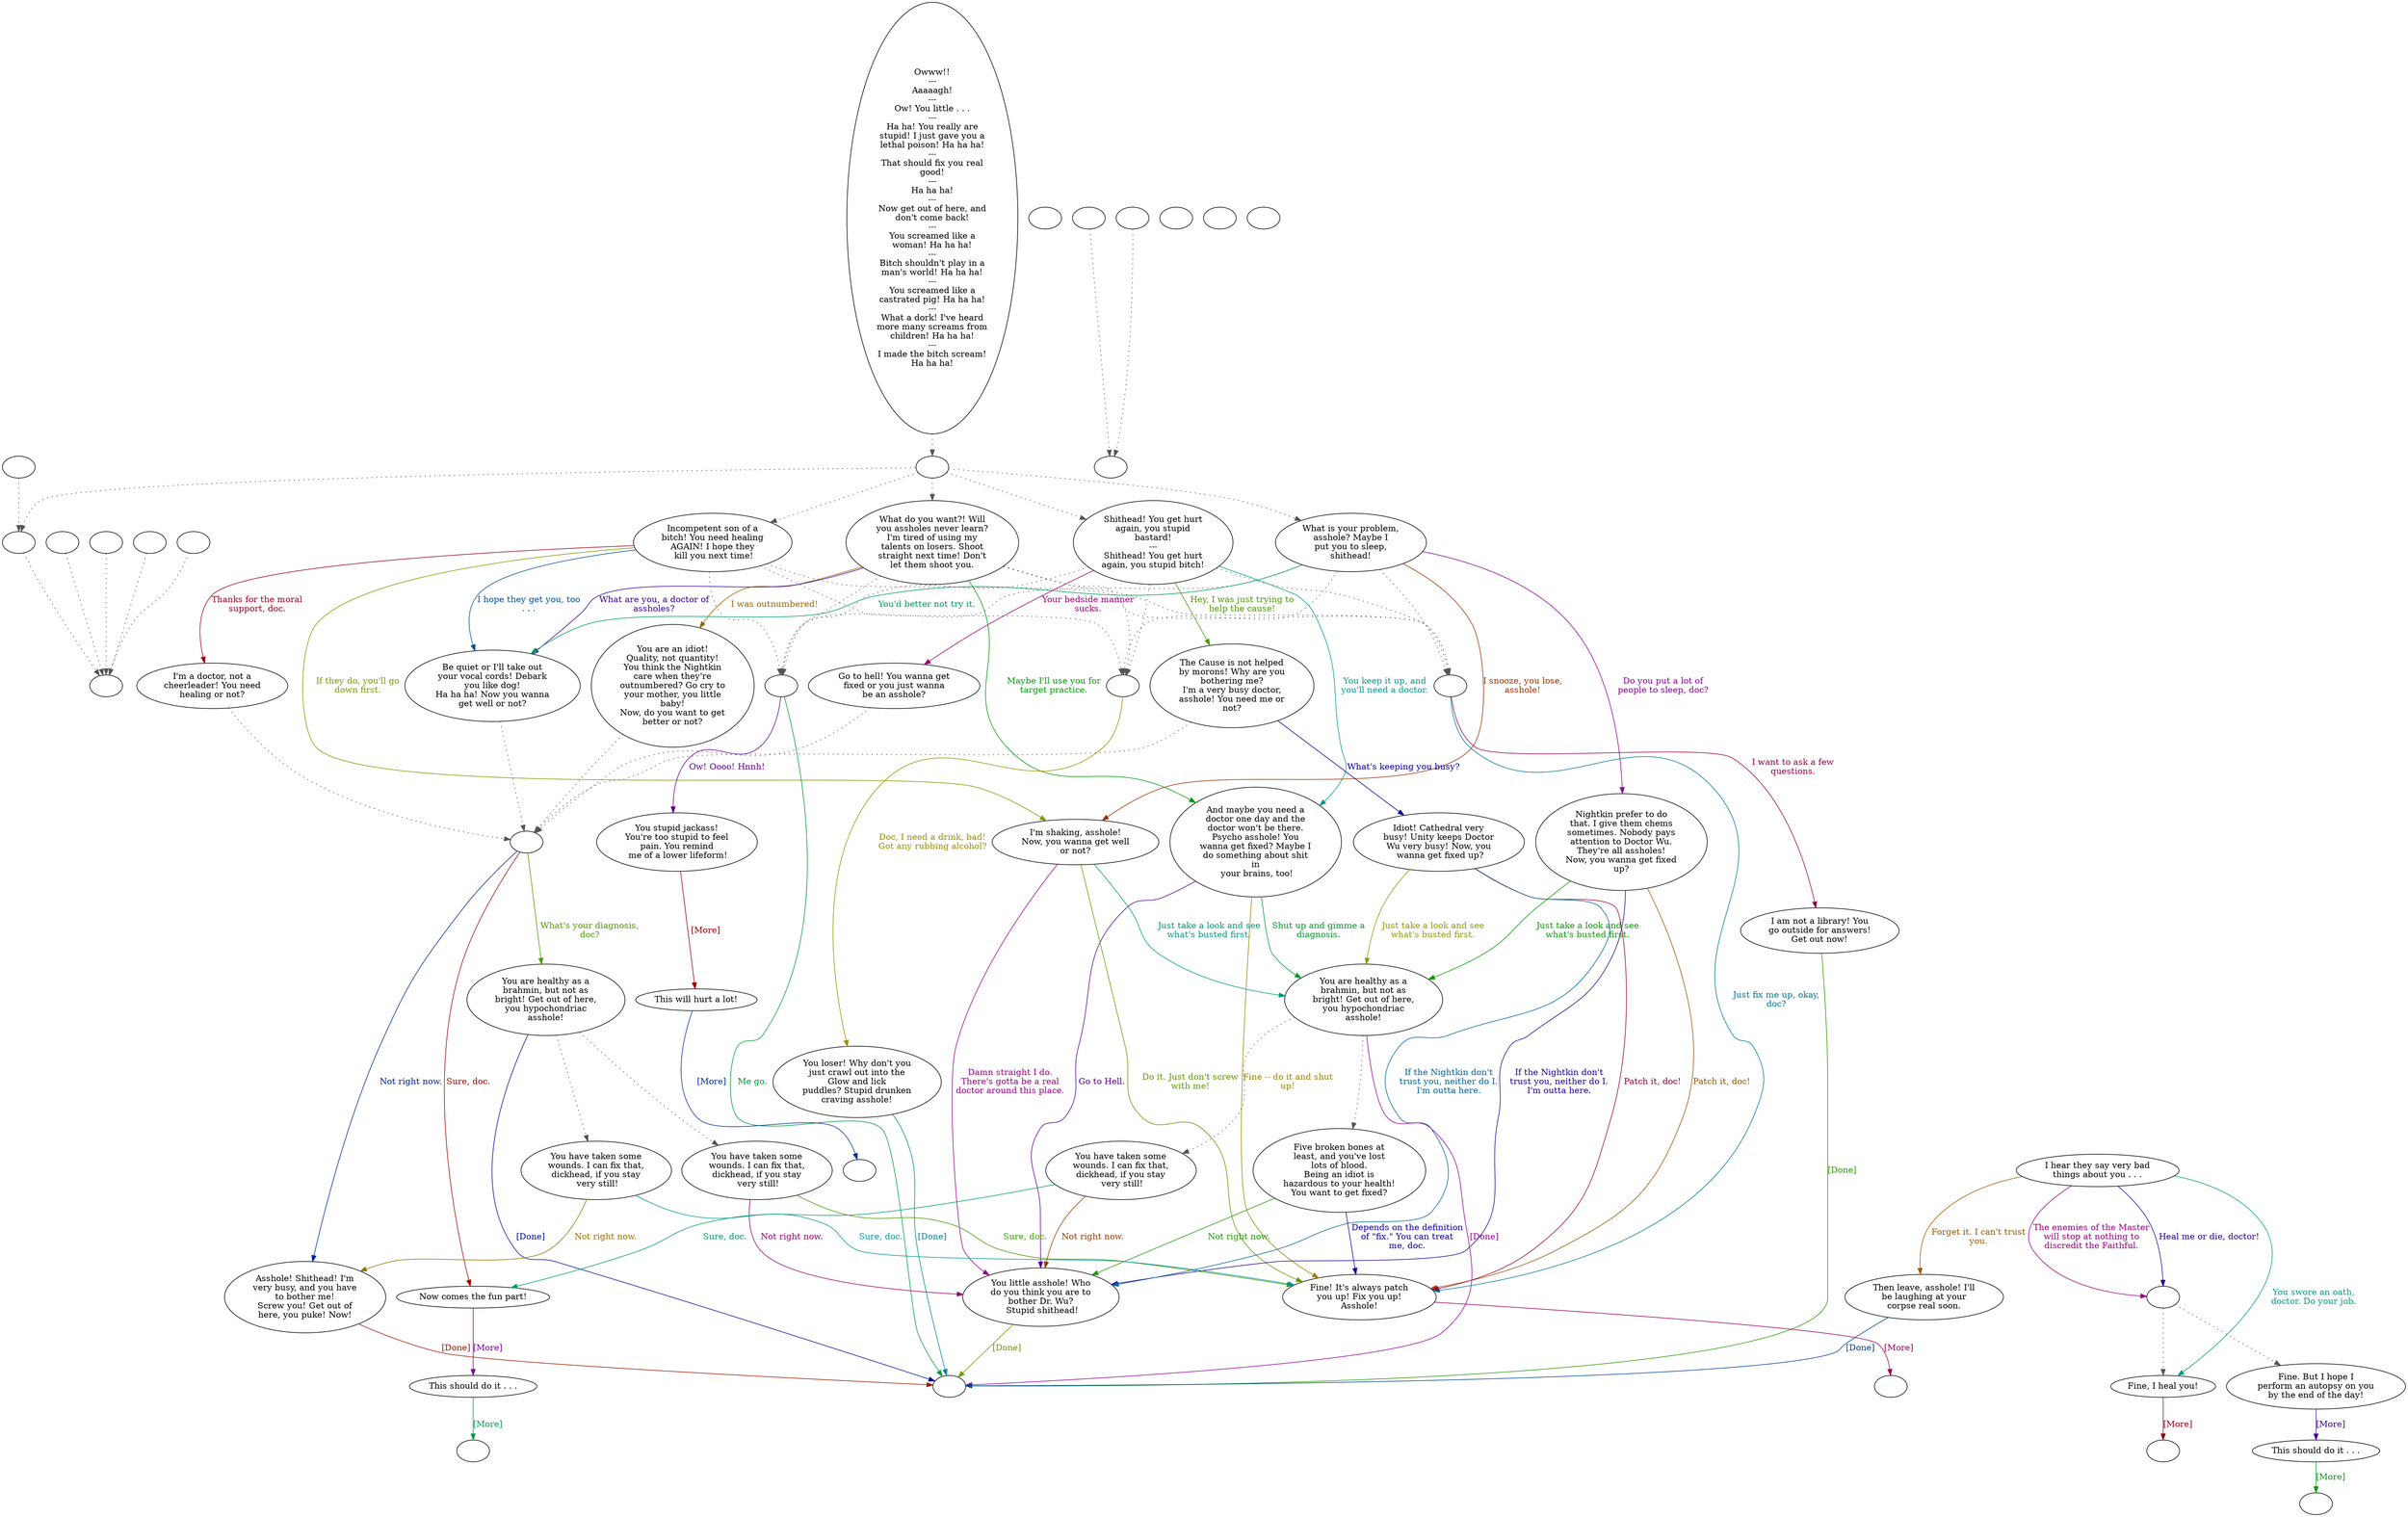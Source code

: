 digraph DOCWU {
  "start" [style=filled       fillcolor="#FFFFFF"       color="#000000"]
  "start" -> "do_dialogue" [style=dotted color="#555555"]
  "start" [label="Owww!!\n---\nAaaaagh!\n---\nOw! You little . . .\n---\nHa ha! You really are\nstupid! I just gave you a\nlethal poison! Ha ha ha!\n---\nThat should fix you real\ngood!\n---\nHa ha ha!\n---\nNow get out of here, and\ndon't come back!\n---\nYou screamed like a\nwoman! Ha ha ha!\n---\nBitch shouldn't play in a\nman's world! Ha ha ha!\n---\nYou screamed like a\ncastrated pig! Ha ha ha!\n---\nWhat a dork! I've heard\nmore many screams from\nchildren! Ha ha ha!\n---\nI made the bitch scream!\nHa ha ha!"]
  "do_dialogue" [style=filled       fillcolor="#FFFFFF"       color="#000000"]
  "do_dialogue" -> "get_reaction" [style=dotted color="#555555"]
  "do_dialogue" -> "DocWu00" [style=dotted color="#555555"]
  "do_dialogue" -> "DocWu01" [style=dotted color="#555555"]
  "do_dialogue" -> "DocWu02" [style=dotted color="#555555"]
  "do_dialogue" -> "DocWu03" [style=dotted color="#555555"]
  "do_dialogue" [label=""]
  "social_skills" [style=filled       fillcolor="#FFFFFF"       color="#000000"]
  "social_skills" -> "get_reaction" [style=dotted color="#555555"]
  "social_skills" [label=""]
  "DocWu00" [style=filled       fillcolor="#FFFFFF"       color="#000000"]
  "DocWu00" -> "DocWuOpts1" [style=dotted color="#555555"]
  "DocWu00" -> "DocWuOpts2" [style=dotted color="#555555"]
  "DocWu00" -> "DocWuOpts3" [style=dotted color="#555555"]
  "DocWu00" [label="Shithead! You get hurt\nagain, you stupid\nbastard!\n---\nShithead! You get hurt\nagain, you stupid bitch!"]
  "DocWu00" -> "DocWu04" [label="Hey, I was just trying to\nhelp the cause!" color="#499900" fontcolor="#499900"]
  "DocWu00" -> "DocWu07" [label="Your bedside manner\nsucks." color="#990076" fontcolor="#990076"]
  "DocWu00" -> "DocWu09" [label="You keep it up, and\nyou'll need a doctor." color="#009990" fontcolor="#009990"]
  "DocWu01" [style=filled       fillcolor="#FFFFFF"       color="#000000"]
  "DocWu01" -> "DocWuOpts1" [style=dotted color="#555555"]
  "DocWu01" -> "DocWuOpts2" [style=dotted color="#555555"]
  "DocWu01" -> "DocWuOpts3" [style=dotted color="#555555"]
  "DocWu01" [label="What do you want?! Will\nyou assholes never learn?\nI'm tired of using my\ntalents on losers. Shoot\nstraight next time! Don't\nlet them shoot you."]
  "DocWu01" -> "DocWu11" [label="I was outnumbered!" color="#996300" fontcolor="#996300"]
  "DocWu01" -> "DocWu12" [label="What are you, a doctor of\nassholes?" color="#360099" fontcolor="#360099"]
  "DocWu01" -> "DocWu09" [label="Maybe I'll use you for\ntarget practice." color="#00990A" fontcolor="#00990A"]
  "DocWu02" [style=filled       fillcolor="#FFFFFF"       color="#000000"]
  "DocWu02" -> "DocWuOpts1" [style=dotted color="#555555"]
  "DocWu02" -> "DocWuOpts2" [style=dotted color="#555555"]
  "DocWu02" -> "DocWuOpts3" [style=dotted color="#555555"]
  "DocWu02" [label="Incompetent son of a\nbitch! You need healing\nAGAIN! I hope they\n kill you next time!"]
  "DocWu02" -> "DocWu13" [label="Thanks for the moral\nsupport, doc." color="#990023" fontcolor="#990023"]
  "DocWu02" -> "DocWu12" [label="I hope they get you, too\n. . ." color="#004F99" fontcolor="#004F99"]
  "DocWu02" -> "DocWu14" [label="If they do, you'll go\ndown first." color="#7C9900" fontcolor="#7C9900"]
  "DocWu03" [style=filled       fillcolor="#FFFFFF"       color="#000000"]
  "DocWu03" -> "DocWuOpts1" [style=dotted color="#555555"]
  "DocWu03" -> "DocWuOpts2" [style=dotted color="#555555"]
  "DocWu03" -> "DocWuOpts3" [style=dotted color="#555555"]
  "DocWu03" [label="What is your problem,\nasshole? Maybe I\nput you to sleep,\nshithead!"]
  "DocWu03" -> "DocWu15" [label="Do you put a lot of\npeople to sleep, doc?" color="#890099" fontcolor="#890099"]
  "DocWu03" -> "DocWu12" [label="You'd better not try it." color="#00995D" fontcolor="#00995D"]
  "DocWu03" -> "DocWu14" [label="I snooze, you lose,\nasshole!" color="#993000" fontcolor="#993000"]
  "DocWu04" [style=filled       fillcolor="#FFFFFF"       color="#000000"]
  "DocWu04" -> "DocWuOpts4" [style=dotted color="#555555"]
  "DocWu04" [label="The Cause is not helped\nby morons! Why are you\nbothering me?\nI'm a very busy doctor,\nasshole! You need me or\nnot?"]
  "DocWu04" -> "DocWu16" [label="What's keeping you busy?" color="#030099" fontcolor="#030099"]
  "DocWu05" [style=filled       fillcolor="#FFFFFF"       color="#000000"]
  "DocWu05" [label="I am not a library! You\ngo outside for answers!\nGet out now!"]
  "DocWu05" -> "DocWuEnd" [label="[Done]" color="#299900" fontcolor="#299900"]
  "DocWu06" [style=filled       fillcolor="#FFFFFF"       color="#000000"]
  "DocWu06" [label="Fine! It's always patch\nyou up! Fix you up!\nAsshole!"]
  "DocWu06" -> "DocWu06a" [label="[More]" color="#990056" fontcolor="#990056"]
  "DocWu06a" [style=filled       fillcolor="#FFFFFF"       color="#000000"]
  "DocWu06a" [label=""]
  "DocWu07" [style=filled       fillcolor="#FFFFFF"       color="#000000"]
  "DocWu07" -> "DocWuOpts4" [style=dotted color="#555555"]
  "DocWu07" [label="Go to hell! You wanna get\nfixed or you just wanna\nbe an asshole?"]
  "DocWu08" [style=filled       fillcolor="#FFFFFF"       color="#000000"]
  "DocWu08" [label="You loser! Why don't you\njust crawl out into the\nGlow and lick\npuddles? Stupid drunken\ncraving asshole!"]
  "DocWu08" -> "DocWuEnd" [label="[Done]" color="#008399" fontcolor="#008399"]
  "DocWu09" [style=filled       fillcolor="#FFFFFF"       color="#000000"]
  "DocWu09" [label="And maybe you need a\ndoctor one day and the\ndoctor won't be there.\nPsycho asshole! You\nwanna get fixed? Maybe I\ndo something about shit\nin\n your brains, too!"]
  "DocWu09" -> "DocWu06" [label="Fine -- do it and shut\nup!" color="#998300" fontcolor="#998300"]
  "DocWu09" -> "DocWu23" [label="Go to Hell." color="#560099" fontcolor="#560099"]
  "DocWu09" -> "DocWu24" [label="Shut up and gimme a\ndiagnosis." color="#009929" fontcolor="#009929"]
  "DocWu10" [style=filled       fillcolor="#FFFFFF"       color="#000000"]
  "DocWu10" [label="You stupid jackass!\nYou're too stupid to feel\npain. You remind\n me of a lower lifeform!"]
  "DocWu10" -> "DocWu10a" [label="[More]" color="#990003" fontcolor="#990003"]
  "DocWu10a" [style=filled       fillcolor="#FFFFFF"       color="#000000"]
  "DocWu10a" [label="This will hurt a lot!"]
  "DocWu10a" -> "DocWu10c" [label="[More]" color="#003099" fontcolor="#003099"]
  "DocWu10b" [style=filled       fillcolor="#FFFFFF"       color="#000000"]
  "DocWu10b" [label=""]
  "DocWu10c" [style=filled       fillcolor="#FFFFFF"       color="#000000"]
  "DocWu10c" [label=""]
  "DocWu11" [style=filled       fillcolor="#FFFFFF"       color="#000000"]
  "DocWu11" -> "DocWuOpts4" [style=dotted color="#555555"]
  "DocWu11" [label="You are an idiot!\nQuality, not quantity!\nYou think the Nightkin\ncare when they're\noutnumbered? Go cry to\nyour mother, you little\nbaby!\nNow, do you want to get\nbetter or not?"]
  "DocWu12" [style=filled       fillcolor="#FFFFFF"       color="#000000"]
  "DocWu12" -> "DocWuOpts4" [style=dotted color="#555555"]
  "DocWu12" [label="Be quiet or I'll take out\nyour vocal cords! Debark\nyou like dog!\nHa ha ha! Now you wanna\nget well or not?"]
  "DocWu13" [style=filled       fillcolor="#FFFFFF"       color="#000000"]
  "DocWu13" -> "DocWuOpts4" [style=dotted color="#555555"]
  "DocWu13" [label="I'm a doctor, not a\ncheerleader! You need\nhealing or not?"]
  "DocWu14" [style=filled       fillcolor="#FFFFFF"       color="#000000"]
  "DocWu14" [label="I'm shaking, asshole!\nNow, you wanna get well\nor not?"]
  "DocWu14" -> "DocWu06" [label="Do it. Just don't screw\nwith me!" color="#5C9900" fontcolor="#5C9900"]
  "DocWu14" -> "DocWu23" [label="Damn straight I do.\nThere's gotta be a real\ndoctor around this place." color="#990089" fontcolor="#990089"]
  "DocWu14" -> "DocWu24" [label="Just take a look and see\nwhat's busted first." color="#00997C" fontcolor="#00997C"]
  "DocWu15" [style=filled       fillcolor="#FFFFFF"       color="#000000"]
  "DocWu15" [label="Nightkin prefer to do\nthat. I give them chems\nsometimes. Nobody pays\nattention to Doctor Wu.\nThey're all assholes!\nNow, you wanna get fixed\nup?"]
  "DocWu15" -> "DocWu06" [label="Patch it, doc!" color="#995000" fontcolor="#995000"]
  "DocWu15" -> "DocWu23" [label="If the Nightkin don't\ntrust you, neither do I.\nI'm outta here." color="#230099" fontcolor="#230099"]
  "DocWu15" -> "DocWu24" [label="Just take a look and see\nwhat's busted first." color="#0A9900" fontcolor="#0A9900"]
  "DocWu16" [style=filled       fillcolor="#FFFFFF"       color="#000000"]
  "DocWu16" [label="Idiot! Cathedral very\nbusy! Unity keeps Doctor\nWu very busy! Now, you\n wanna get fixed up?"]
  "DocWu16" -> "DocWu06" [label="Patch it, doc!" color="#990036" fontcolor="#990036"]
  "DocWu16" -> "DocWu23" [label="If the Nightkin don't\ntrust you, neither do I.\nI'm outta here." color="#006399" fontcolor="#006399"]
  "DocWu16" -> "DocWu24" [label="Just take a look and see\nwhat's busted first." color="#909900" fontcolor="#909900"]
  "DocWu17" [style=filled       fillcolor="#FFFFFF"       color="#000000"]
  "DocWu17" [label="Now comes the fun part!"]
  "DocWu17" -> "DocWu17a" [label="[More]" color="#760099" fontcolor="#760099"]
  "DocWu17a" [style=filled       fillcolor="#FFFFFF"       color="#000000"]
  "DocWu17a" [label="This should do it . . ."]
  "DocWu17a" -> "DocWu17b" [label="[More]" color="#009949" fontcolor="#009949"]
  "DocWu17b" [style=filled       fillcolor="#FFFFFF"       color="#000000"]
  "DocWu17b" [label=""]
  "DocWu18" [style=filled       fillcolor="#FFFFFF"       color="#000000"]
  "DocWu18" [label="Asshole! Shithead! I'm\nvery busy, and you have\nto bother me!\nScrew you! Get out of\nhere, you puke! Now!"]
  "DocWu18" -> "DocWuEnd" [label="[Done]" color="#991C00" fontcolor="#991C00"]
  "DocWu19" [style=filled       fillcolor="#FFFFFF"       color="#000000"]
  "DocWu19" -> "DocWu19a" [style=dotted color="#555555"]
  "DocWu19" -> "DocWu19b" [style=dotted color="#555555"]
  "DocWu19" [label="You are healthy as a\nbrahmin, but not as\nbright! Get out of here,\nyou hypochondriac\nasshole!"]
  "DocWu19" -> "DocWuEnd" [label="[Done]" color="#001099" fontcolor="#001099"]
  "DocWu19a" [style=filled       fillcolor="#FFFFFF"       color="#000000"]
  "DocWu19a" [label="You have taken some\nwounds. I can fix that,\ndickhead, if you stay\n very still!"]
  "DocWu19a" -> "DocWu06" [label="Sure, doc." color="#3D9900" fontcolor="#3D9900"]
  "DocWu19a" -> "DocWu23" [label="Not right now." color="#99006A" fontcolor="#99006A"]
  "DocWu19b" [style=filled       fillcolor="#FFFFFF"       color="#000000"]
  "DocWu19b" [label="You have taken some\nwounds. I can fix that,\ndickhead, if you stay\n very still!"]
  "DocWu19b" -> "DocWu06" [label="Sure, doc." color="#009699" fontcolor="#009699"]
  "DocWu19b" -> "DocWu18" [label="Not right now." color="#996F00" fontcolor="#996F00"]
  "DocWu20" [style=filled       fillcolor="#FFFFFF"       color="#000000"]
  "DocWu20" [label="Fine. But I hope I\nperform an autopsy on you\nby the end of the day!"]
  "DocWu20" -> "DocWu20a" [label="[More]" color="#430099" fontcolor="#430099"]
  "DocWu20a" [style=filled       fillcolor="#FFFFFF"       color="#000000"]
  "DocWu20a" [label="This should do it . . ."]
  "DocWu20a" -> "DocWu20b" [label="[More]" color="#009916" fontcolor="#009916"]
  "DocWu20b" [style=filled       fillcolor="#FFFFFF"       color="#000000"]
  "DocWu20b" [label=""]
  "DocWu21" [style=filled       fillcolor="#FFFFFF"       color="#000000"]
  "DocWu21" [label="Fine, I heal you!"]
  "DocWu21" -> "DocWu21a" [label="[More]" color="#990017" fontcolor="#990017"]
  "DocWu21a" [style=filled       fillcolor="#FFFFFF"       color="#000000"]
  "DocWu21a" [label=""]
  "DocWu22" [style=filled       fillcolor="#FFFFFF"       color="#000000"]
  "DocWu22" [label="Then leave, asshole! I'll\nbe laughing at your\ncorpse real soon."]
  "DocWu22" -> "DocWuEnd" [label="[Done]" color="#004399" fontcolor="#004399"]
  "DocWu23" [style=filled       fillcolor="#FFFFFF"       color="#000000"]
  "DocWu23" [label="You little asshole! Who\ndo you think you are to\nbother Dr. Wu?\n Stupid shithead!"]
  "DocWu23" -> "DocWuEnd" [label="[Done]" color="#709900" fontcolor="#709900"]
  "DocWu24" [style=filled       fillcolor="#FFFFFF"       color="#000000"]
  "DocWu24" -> "DocWu24a" [style=dotted color="#555555"]
  "DocWu24" -> "DocWu24b" [style=dotted color="#555555"]
  "DocWu24" [label="You are healthy as a\nbrahmin, but not as\nbright! Get out of here,\nyou hypochondriac\nasshole!"]
  "DocWu24" -> "DocWuEnd" [label="[Done]" color="#950099" fontcolor="#950099"]
  "DocWu24a" [style=filled       fillcolor="#FFFFFF"       color="#000000"]
  "DocWu24a" [label="You have taken some\nwounds. I can fix that,\ndickhead, if you stay\n very still!"]
  "DocWu24a" -> "DocWu17" [label="Sure, doc." color="#009969" fontcolor="#009969"]
  "DocWu24a" -> "DocWu23" [label="Not right now." color="#993C00" fontcolor="#993C00"]
  "DocWu24b" [style=filled       fillcolor="#FFFFFF"       color="#000000"]
  "DocWu24b" [label="Five broken bones at\nleast, and you've lost\nlots of blood.\nBeing an idiot is\nhazardous to your health!\nYou want to get fixed?"]
  "DocWu24b" -> "DocWu06" [label="Depends on the definition\nof \"fix.\" You can treat\nme, doc." color="#0F0099" fontcolor="#0F0099"]
  "DocWu24b" -> "DocWu23" [label="Not right now." color="#1D9900" fontcolor="#1D9900"]
  "DocWuOpts1" [style=filled       fillcolor="#FFFFFF"       color="#000000"]
  "DocWuOpts1" [label=""]
  "DocWuOpts1" -> "DocWu05" [label="I want to ask a few\nquestions." color="#99004A" fontcolor="#99004A"]
  "DocWuOpts1" -> "DocWu06" [label="Just fix me up, okay,\ndoc?" color="#007799" fontcolor="#007799"]
  "DocWuOpts2" [style=filled       fillcolor="#FFFFFF"       color="#000000"]
  "DocWuOpts2" [label=""]
  "DocWuOpts2" -> "DocWu08" [label="Doc, I need a drink, bad!\nGot any rubbing alcohol?" color="#998F00" fontcolor="#998F00"]
  "DocWuOpts3" [style=filled       fillcolor="#FFFFFF"       color="#000000"]
  "DocWuOpts3" [label=""]
  "DocWuOpts3" -> "DocWu10" [label="Ow! Oooo! Hnnh!" color="#620099" fontcolor="#620099"]
  "DocWuOpts3" -> "DocWuEnd" [label="Me go." color="#009936" fontcolor="#009936"]
  "DocWuOpts4" [style=filled       fillcolor="#FFFFFF"       color="#000000"]
  "DocWuOpts4" [label=""]
  "DocWuOpts4" -> "DocWu17" [label="Sure, doc." color="#990900" fontcolor="#990900"]
  "DocWuOpts4" -> "DocWu18" [label="Not right now." color="#002499" fontcolor="#002499"]
  "DocWuOpts4" -> "DocWu19" [label="What's your diagnosis,\ndoc?" color="#509900" fontcolor="#509900"]
  "DocWuOpts5" [style=filled       fillcolor="#FFFFFF"       color="#000000"]
  "DocWuOpts5" [label="I hear they say very bad\nthings about you . . ."]
  "DocWuOpts5" -> "DocWuOpts5a" [label="The enemies of the Master\nwill stop at nothing to\ndiscredit the Faithful." color="#99007D" fontcolor="#99007D"]
  "DocWuOpts5" -> "DocWu21" [label="You swore an oath,\ndoctor. Do your job." color="#009988" fontcolor="#009988"]
  "DocWuOpts5" -> "DocWu22" [label="Forget it. I can't trust\nyou." color="#995C00" fontcolor="#995C00"]
  "DocWuOpts5" -> "DocWuOpts5a" [label="Heal me or die, doctor!" color="#2F0099" fontcolor="#2F0099"]
  "DocWuOpts5a" [style=filled       fillcolor="#FFFFFF"       color="#000000"]
  "DocWuOpts5a" -> "DocWu20" [style=dotted color="#555555"]
  "DocWuOpts5a" -> "DocWu21" [style=dotted color="#555555"]
  "DocWuOpts5a" [label=""]
  "DocWuEnd" [style=filled       fillcolor="#FFFFFF"       color="#000000"]
  "DocWuEnd" [label=""]
  "get_reaction" [style=filled       fillcolor="#FFFFFF"       color="#000000"]
  "get_reaction" -> "ReactToLevel" [style=dotted color="#555555"]
  "get_reaction" [label=""]
  "ReactToLevel" [style=filled       fillcolor="#FFFFFF"       color="#000000"]
  "ReactToLevel" [label=""]
  "LevelToReact" [style=filled       fillcolor="#FFFFFF"       color="#000000"]
  "LevelToReact" [label=""]
  "UpReact" [style=filled       fillcolor="#FFFFFF"       color="#000000"]
  "UpReact" -> "ReactToLevel" [style=dotted color="#555555"]
  "UpReact" [label=""]
  "DownReact" [style=filled       fillcolor="#FFFFFF"       color="#000000"]
  "DownReact" -> "ReactToLevel" [style=dotted color="#555555"]
  "DownReact" [label=""]
  "BottomReact" [style=filled       fillcolor="#FFFFFF"       color="#000000"]
  "BottomReact" [label=""]
  "TopReact" [style=filled       fillcolor="#FFFFFF"       color="#000000"]
  "TopReact" [label=""]
  "BigUpReact" [style=filled       fillcolor="#FFFFFF"       color="#000000"]
  "BigUpReact" -> "ReactToLevel" [style=dotted color="#555555"]
  "BigUpReact" [label=""]
  "BigDownReact" [style=filled       fillcolor="#FFFFFF"       color="#000000"]
  "BigDownReact" -> "ReactToLevel" [style=dotted color="#555555"]
  "BigDownReact" [label=""]
  "UpReactLevel" [style=filled       fillcolor="#FFFFFF"       color="#000000"]
  "UpReactLevel" -> "LevelToReact" [style=dotted color="#555555"]
  "UpReactLevel" [label=""]
  "DownReactLevel" [style=filled       fillcolor="#FFFFFF"       color="#000000"]
  "DownReactLevel" -> "LevelToReact" [style=dotted color="#555555"]
  "DownReactLevel" [label=""]
  "Goodbyes" [style=filled       fillcolor="#FFFFFF"       color="#000000"]
  "Goodbyes" [label=""]
}